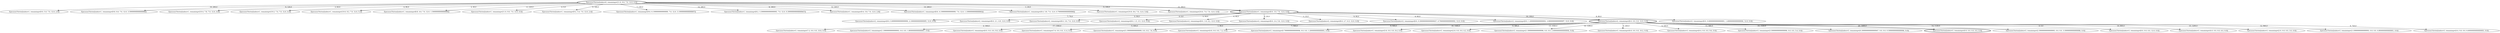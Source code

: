 strict digraph G {
  1 [ style="solid" label="Ejercicio1Vertex[index=2, remaining=[8.0, 0.8999999999999999, 2.1000000000000005, 12.0, 0.0]]" ];
  2 [ style="solid" label="Ejercicio1Vertex[index=1, remaining=[9.0, 5.0, 7.0, 12.0, 2.0]]" ];
  3 [ style="solid" label="Ejercicio1Vertex[index=3, remaining=[7.2, 0.0, 0.0, 10.8, 0.0]]" ];
  4 [ style="solid" label="Ejercicio1Vertex[index=3, remaining=[1.1999999999999993, 0.0, 0.0, 1.8000000000000007, 0.0]]" ];
  5 [ style="solid" label="Ejercicio1Vertex[index=1, remaining=[9.8, 6.6, 7.0, 12.0, 3.5999999999999996]]" ];
  6 [ style="solid" label="Ejercicio1Vertex[index=2, remaining=[8.0, 2.1, 4.9, 12.0, 0.0]]" ];
  7 [ style="solid" label="Ejercicio1Vertex[index=3, remaining=[6.0, 0.0, 0.0, 9.0, 0.0]]" ];
  8 [ style="solid" label="Ejercicio1Vertex[index=3, remaining=[7.6, 0.0, 0.0, 11.4, 0.0]]" ];
  9 [ style="bold" label="Ejercicio1Vertex[index=0, remaining=[11.0, 9.0, 7.0, 12.0, 6.0]]" ];
  10 [ style="solid" label="Ejercicio1Vertex[index=3, remaining=[5.199999999999999, 0.0, 0.0, 7.8, 0.0]]" ];
  11 [ style="solid" label="Ejercicio1Vertex[index=2, remaining=[8.0, 3.0, 7.0, 12.0, 0.0]]" ];
  12 [ style="solid" label="Ejercicio1Vertex[index=2, remaining=[8.0, 1.5, 3.5, 12.0, 0.0]]" ];
  13 [ style="solid" label="Ejercicio1Vertex[index=3, remaining=[4.8, 0.0, 0.0, 7.2, 0.0]]" ];
  14 [ style="solid" label="Ejercicio1Vertex[index=3, remaining=[0.7999999999999998, 0.0, 0.0, 1.200000000000001, 0.0]]" ];
  15 [ style="solid" label="Ejercicio1Vertex[index=3, remaining=[5.6, 0.0, 0.0, 8.4, 0.0]]" ];
  16 [ style="solid" label="Ejercicio1Vertex[index=3, remaining=[2.8, 0.0, 0.0, 4.2, 0.0]]" ];
  17 [ style="solid" label="Ejercicio1Vertex[index=2, remaining=[8.0, 1.8, 4.2, 12.0, 0.0]]" ];
  18 [ style="solid" label="Ejercicio1Vertex[index=3, remaining=[1.5999999999999996, 0.0, 0.0, 2.4000000000000004, 0.0]]" ];
  19 [ style="solid" label="Ejercicio1Vertex[index=3, remaining=[6.8, 0.0, 0.0, 10.2, 0.0]]" ];
  20 [ style="solid" label="Ejercicio1Vertex[index=1, remaining=[10.4, 7.8, 7.0, 12.0, 4.8]]" ];
  21 [ style="solid" label="Ejercicio1Vertex[index=1, remaining=[10.2, 7.4, 7.0, 12.0, 4.4]]" ];
  22 [ style="solid" label="Ejercicio1Vertex[index=1, remaining=[10.6, 8.2, 7.0, 12.0, 5.2]]" ];
  23 [ style="solid" label="Ejercicio1Vertex[index=3, remaining=[6.4, 0.0, 0.0, 9.6, 0.0]]" ];
  24 [ style="solid" label="Ejercicio1Vertex[index=2, remaining=[8.0, 2.4, 5.6, 12.0, 0.0]]" ];
  25 [ style="solid" label="Ejercicio1Vertex[index=3, remaining=[3.5999999999999996, 0.0, 0.0, 5.4, 0.0]]" ];
  26 [ style="solid" label="Ejercicio1Vertex[index=1, remaining=[8.8, 4.6, 7.0, 12.0, 1.5999999999999996]]" ];
  27 [ style="solid" label="Ejercicio1Vertex[index=1, remaining=[11.0, 9.0, 7.0, 12.0, 6.0]]" ];
  28 [ style="solid" label="Ejercicio1Vertex[index=3, remaining=[0.39999999999999947, 0.0, 0.0, 0.5999999999999996, 0.0]]" ];
  29 [ style="solid" label="Ejercicio1Vertex[index=2, remaining=[8.0, 2.7, 6.3, 12.0, 0.0]]" ];
  30 [ style="bold" label="Ejercicio1Vertex[index=3, remaining=[0.0, 0.0, 0.0, 0.0, 0.0]]" ];
  31 [ style="solid" label="Ejercicio1Vertex[index=1, remaining=[9.2, 5.4, 7.0, 12.0, 2.4]]" ];
  32 [ style="solid" label="Ejercicio1Vertex[index=1, remaining=[9.6, 6.199999999999999, 7.0, 12.0, 3.1999999999999997]]" ];
  33 [ style="solid" label="Ejercicio1Vertex[index=3, remaining=[2.3999999999999995, 0.0, 0.0, 3.5999999999999996, 0.0]]" ];
  34 [ style="solid" label="Ejercicio1Vertex[index=3, remaining=[8.0, 0.0, 0.0, 12.0, 0.0]]" ];
  35 [ style="solid" label="Ejercicio1Vertex[index=3, remaining=[4.0, 0.0, 0.0, 6.0, 0.0]]" ];
  36 [ style="solid" label="Ejercicio1Vertex[index=3, remaining=[2.0, 0.0, 0.0, 3.0, 0.0]]" ];
  37 [ style="solid" label="Ejercicio1Vertex[index=1, remaining=[8.2, 3.3999999999999995, 7.0, 12.0, 0.39999999999999947]]" ];
  38 [ style="solid" label="Ejercicio1Vertex[index=2, remaining=[8.0, 0.30000000000000027, 0.7000000000000002, 12.0, 0.0]]" ];
  39 [ style="solid" label="Ejercicio1Vertex[index=2, remaining=[8.0, 1.2000000000000002, 2.8000000000000007, 12.0, 0.0]]" ];
  40 [ style="solid" label="Ejercicio1Vertex[index=1, remaining=[9.4, 5.8, 7.0, 12.0, 2.8]]" ];
  41 [ style="solid" label="Ejercicio1Vertex[index=1, remaining=[8.6, 4.199999999999999, 7.0, 12.0, 1.1999999999999993]]" ];
  42 [ style="solid" label="Ejercicio1Vertex[index=3, remaining=[3.1999999999999993, 0.0, 0.0, 4.800000000000001, 0.0]]" ];
  43 [ style="solid" label="Ejercicio1Vertex[index=1, remaining=[8.4, 3.8, 7.0, 12.0, 0.7999999999999998]]" ];
  44 [ style="solid" label="Ejercicio1Vertex[index=1, remaining=[10.8, 8.6, 7.0, 12.0, 5.6]]" ];
  45 [ style="bold" label="Ejercicio1Vertex[index=2, remaining=[8.0, 0.0, 0.0, 12.0, 0.0]]" ];
  46 [ style="solid" label="Ejercicio1Vertex[index=2, remaining=[8.0, 0.6000000000000001, 1.4000000000000004, 12.0, 0.0]]" ];
  47 [ style="solid" label="Ejercicio1Vertex[index=3, remaining=[4.4, 0.0, 0.0, 6.6000000000000005, 0.0]]" ];
  48 [ style="solid" label="Ejercicio1Vertex[index=1, remaining=[10.0, 7.0, 7.0, 12.0, 4.0]]" ];
  49 [ style="bold" label="Ejercicio1Vertex[index=1, remaining=[8.0, 3.0, 7.0, 12.0, 0.0]]" ];
  49 -> 1 [ style="solid" label="7; 70,0" ];
  9 -> 2 [ style="solid" label="10; 200,0" ];
  45 -> 3 [ style="solid" label="2; 160,0" ];
  45 -> 4 [ style="solid" label="17; 1360,0" ];
  9 -> 5 [ style="solid" label="6; 120,0" ];
  49 -> 6 [ style="solid" label="3; 30,0" ];
  45 -> 7 [ style="solid" label="5; 400,0" ];
  45 -> 8 [ style="solid" label="1; 80,0" ];
  45 -> 10 [ style="solid" label="7; 560,0" ];
  49 -> 11 [ style="solid" label="0; 0,0" ];
  49 -> 12 [ style="solid" label="5; 50,0" ];
  45 -> 13 [ style="solid" label="8; 640,0" ];
  45 -> 14 [ style="solid" label="18; 1440,0" ];
  45 -> 15 [ style="solid" label="6; 480,0" ];
  45 -> 16 [ style="solid" label="13; 1040,0" ];
  49 -> 17 [ style="solid" label="4; 40,0" ];
  45 -> 18 [ style="solid" label="16; 1280,0" ];
  45 -> 19 [ style="solid" label="3; 240,0" ];
  9 -> 20 [ style="solid" label="3; 60,0" ];
  9 -> 21 [ style="solid" label="4; 80,0" ];
  9 -> 22 [ style="solid" label="2; 40,0" ];
  45 -> 23 [ style="solid" label="4; 320,0" ];
  49 -> 24 [ style="solid" label="2; 20,0" ];
  45 -> 25 [ style="solid" label="11; 880,0" ];
  9 -> 26 [ style="solid" label="11; 220,0" ];
  9 -> 27 [ style="solid" label="0; 0,0" ];
  45 -> 28 [ style="solid" label="19; 1520,0" ];
  49 -> 29 [ style="solid" label="1; 10,0" ];
  45 -> 30 [ style="bold" label="20; 1600,0" ];
  9 -> 31 [ style="solid" label="9; 180,0" ];
  9 -> 32 [ style="solid" label="7; 140,0" ];
  45 -> 33 [ style="solid" label="14; 1120,0" ];
  45 -> 34 [ style="solid" label="0; 0,0" ];
  45 -> 35 [ style="solid" label="10; 800,0" ];
  45 -> 36 [ style="solid" label="15; 1200,0" ];
  9 -> 37 [ style="solid" label="14; 280,0" ];
  49 -> 38 [ style="solid" label="9; 90,0" ];
  49 -> 39 [ style="solid" label="6; 60,0" ];
  9 -> 40 [ style="solid" label="8; 160,0" ];
  9 -> 41 [ style="solid" label="12; 240,0" ];
  45 -> 42 [ style="solid" label="12; 960,0" ];
  9 -> 43 [ style="solid" label="13; 260,0" ];
  9 -> 44 [ style="solid" label="1; 20,0" ];
  49 -> 45 [ style="bold" label="10; 100,0" ];
  49 -> 46 [ style="solid" label="8; 80,0" ];
  45 -> 47 [ style="solid" label="9; 720,0" ];
  9 -> 48 [ style="solid" label="5; 100,0" ];
  9 -> 49 [ style="bold" label="15; 300,0" ];
}
